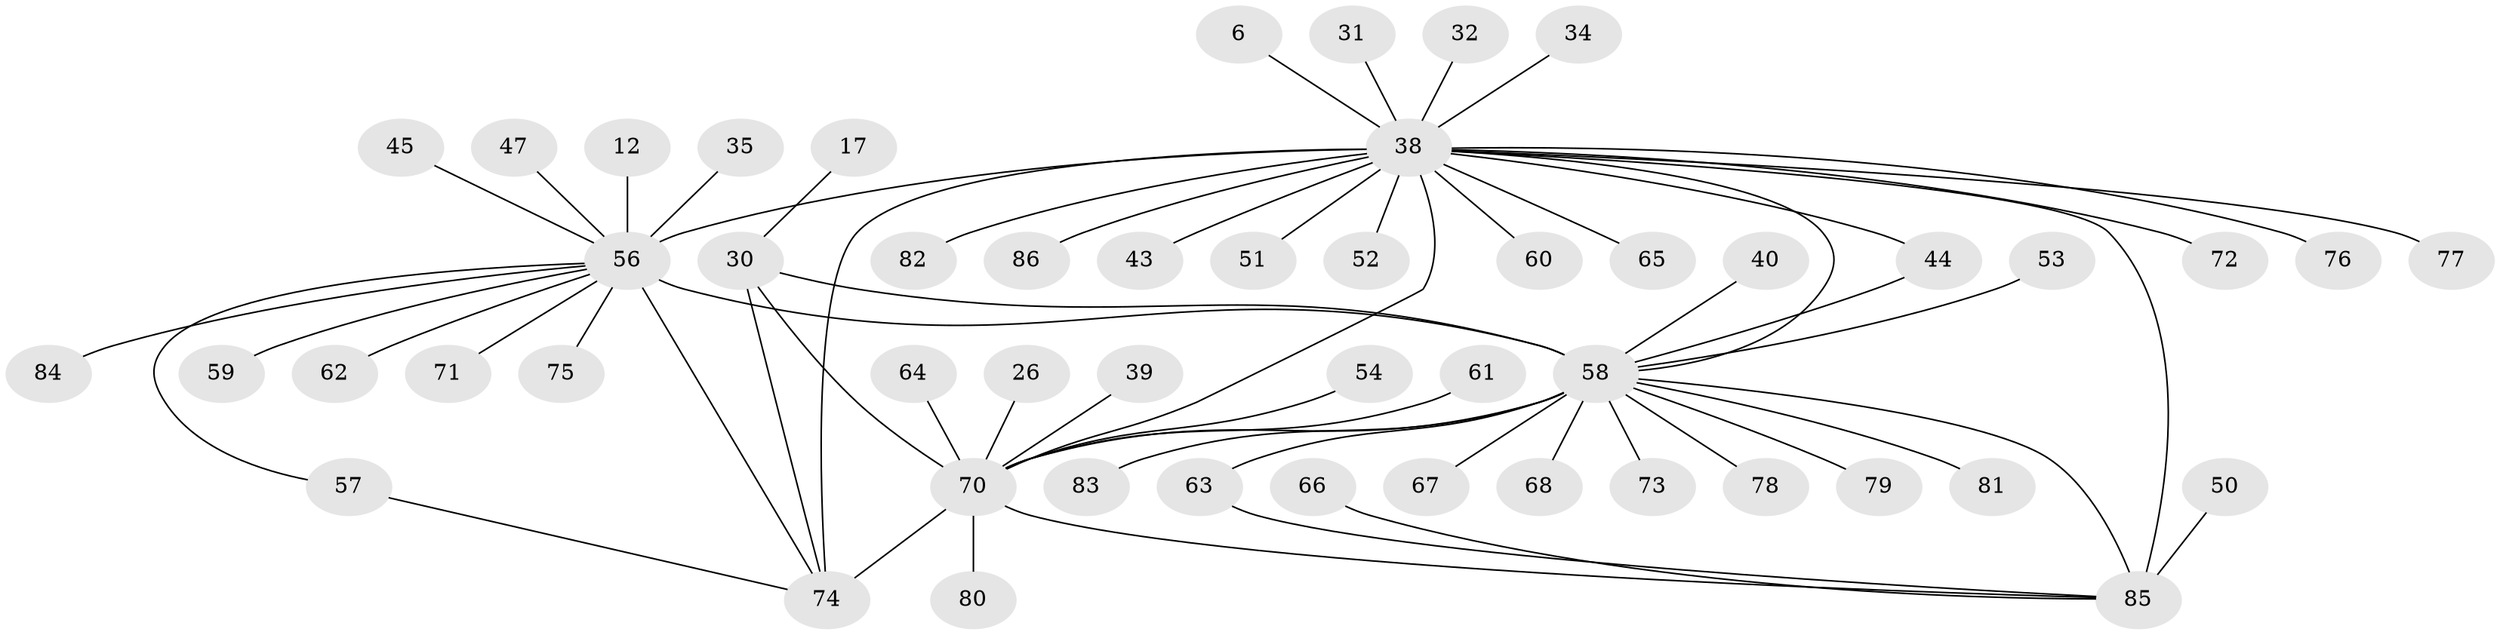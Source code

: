 // original degree distribution, {16: 0.023255813953488372, 14: 0.011627906976744186, 4: 0.10465116279069768, 1: 0.46511627906976744, 8: 0.03488372093023256, 7: 0.023255813953488372, 9: 0.023255813953488372, 5: 0.03488372093023256, 2: 0.13953488372093023, 3: 0.10465116279069768, 6: 0.023255813953488372, 10: 0.011627906976744186}
// Generated by graph-tools (version 1.1) at 2025/50/03/04/25 21:50:07]
// undirected, 51 vertices, 61 edges
graph export_dot {
graph [start="1"]
  node [color=gray90,style=filled];
  6;
  12;
  17;
  26;
  30 [super="+10"];
  31;
  32;
  34;
  35;
  38 [super="+5+11"];
  39;
  40;
  43;
  44 [super="+14+36"];
  45;
  47 [super="+21"];
  50;
  51;
  52;
  53;
  54;
  56 [super="+33+49"];
  57 [super="+46"];
  58 [super="+13+48+42"];
  59;
  60;
  61;
  62;
  63;
  64;
  65;
  66;
  67;
  68;
  70 [super="+22+16"];
  71;
  72;
  73 [super="+20"];
  74 [super="+41"];
  75;
  76;
  77;
  78;
  79;
  80;
  81;
  82 [super="+55"];
  83;
  84;
  85 [super="+25+29+69"];
  86;
  6 -- 38;
  12 -- 56;
  17 -- 30;
  26 -- 70;
  30 -- 70;
  30 -- 74;
  30 -- 58 [weight=4];
  31 -- 38;
  32 -- 38;
  34 -- 38;
  35 -- 56;
  38 -- 52 [weight=2];
  38 -- 65;
  38 -- 76;
  38 -- 77;
  38 -- 85 [weight=6];
  38 -- 74 [weight=4];
  38 -- 43;
  38 -- 86;
  38 -- 72;
  38 -- 51;
  38 -- 60;
  38 -- 44;
  38 -- 56 [weight=7];
  38 -- 58;
  38 -- 70 [weight=4];
  38 -- 82;
  39 -- 70;
  40 -- 58;
  44 -- 58 [weight=2];
  45 -- 56;
  47 -- 56;
  50 -- 85;
  53 -- 58;
  54 -- 70 [weight=2];
  56 -- 62;
  56 -- 58 [weight=9];
  56 -- 71;
  56 -- 74;
  56 -- 75;
  56 -- 84;
  56 -- 59;
  56 -- 57;
  57 -- 74;
  58 -- 63;
  58 -- 68;
  58 -- 78;
  58 -- 79;
  58 -- 81;
  58 -- 83;
  58 -- 85;
  58 -- 70 [weight=2];
  58 -- 67;
  58 -- 73;
  61 -- 70;
  63 -- 85;
  64 -- 70;
  66 -- 85;
  70 -- 85;
  70 -- 74 [weight=2];
  70 -- 80;
}

